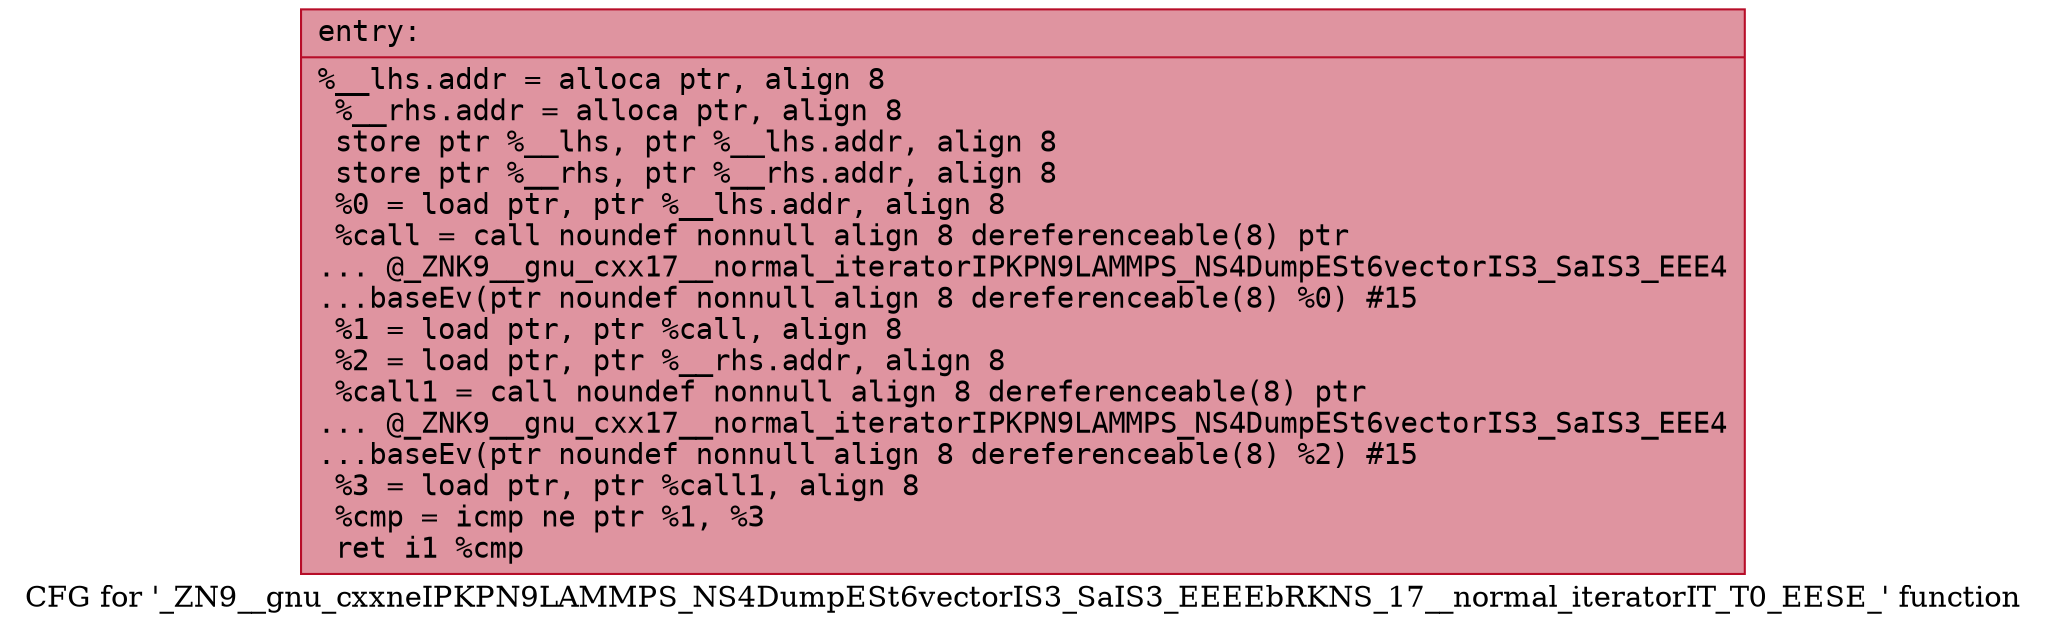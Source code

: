 digraph "CFG for '_ZN9__gnu_cxxneIPKPN9LAMMPS_NS4DumpESt6vectorIS3_SaIS3_EEEEbRKNS_17__normal_iteratorIT_T0_EESE_' function" {
	label="CFG for '_ZN9__gnu_cxxneIPKPN9LAMMPS_NS4DumpESt6vectorIS3_SaIS3_EEEEbRKNS_17__normal_iteratorIT_T0_EESE_' function";

	Node0x55ba30377970 [shape=record,color="#b70d28ff", style=filled, fillcolor="#b70d2870" fontname="Courier",label="{entry:\l|  %__lhs.addr = alloca ptr, align 8\l  %__rhs.addr = alloca ptr, align 8\l  store ptr %__lhs, ptr %__lhs.addr, align 8\l  store ptr %__rhs, ptr %__rhs.addr, align 8\l  %0 = load ptr, ptr %__lhs.addr, align 8\l  %call = call noundef nonnull align 8 dereferenceable(8) ptr\l... @_ZNK9__gnu_cxx17__normal_iteratorIPKPN9LAMMPS_NS4DumpESt6vectorIS3_SaIS3_EEE4\l...baseEv(ptr noundef nonnull align 8 dereferenceable(8) %0) #15\l  %1 = load ptr, ptr %call, align 8\l  %2 = load ptr, ptr %__rhs.addr, align 8\l  %call1 = call noundef nonnull align 8 dereferenceable(8) ptr\l... @_ZNK9__gnu_cxx17__normal_iteratorIPKPN9LAMMPS_NS4DumpESt6vectorIS3_SaIS3_EEE4\l...baseEv(ptr noundef nonnull align 8 dereferenceable(8) %2) #15\l  %3 = load ptr, ptr %call1, align 8\l  %cmp = icmp ne ptr %1, %3\l  ret i1 %cmp\l}"];
}
